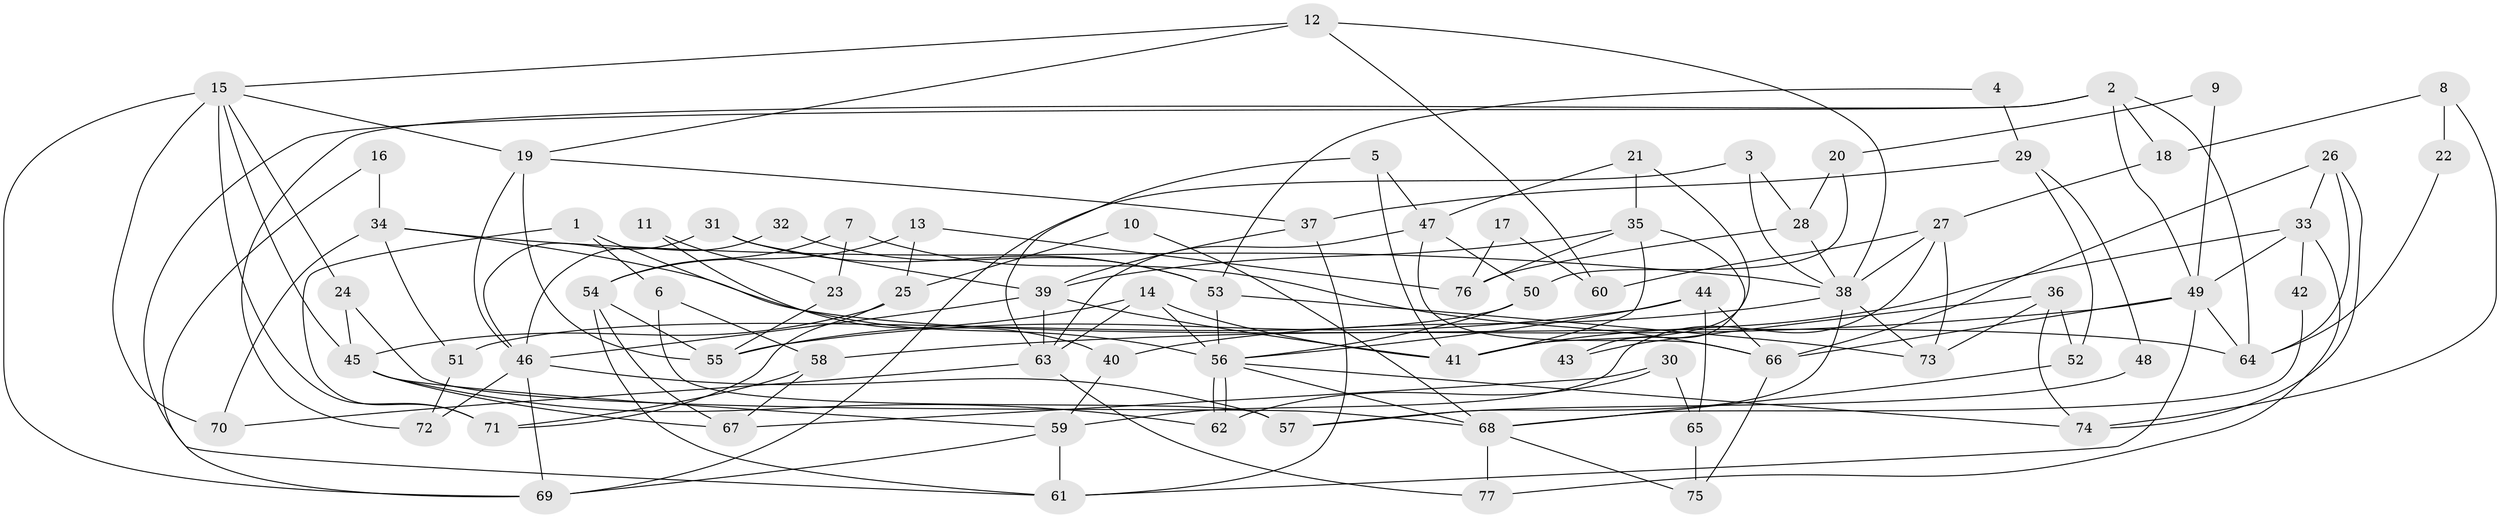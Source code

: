 // coarse degree distribution, {4: 0.16981132075471697, 8: 0.018867924528301886, 7: 0.11320754716981132, 6: 0.1320754716981132, 3: 0.20754716981132076, 5: 0.16981132075471697, 2: 0.1509433962264151, 9: 0.03773584905660377}
// Generated by graph-tools (version 1.1) at 2025/52/02/27/25 19:52:04]
// undirected, 77 vertices, 154 edges
graph export_dot {
graph [start="1"]
  node [color=gray90,style=filled];
  1;
  2;
  3;
  4;
  5;
  6;
  7;
  8;
  9;
  10;
  11;
  12;
  13;
  14;
  15;
  16;
  17;
  18;
  19;
  20;
  21;
  22;
  23;
  24;
  25;
  26;
  27;
  28;
  29;
  30;
  31;
  32;
  33;
  34;
  35;
  36;
  37;
  38;
  39;
  40;
  41;
  42;
  43;
  44;
  45;
  46;
  47;
  48;
  49;
  50;
  51;
  52;
  53;
  54;
  55;
  56;
  57;
  58;
  59;
  60;
  61;
  62;
  63;
  64;
  65;
  66;
  67;
  68;
  69;
  70;
  71;
  72;
  73;
  74;
  75;
  76;
  77;
  1 -- 6;
  1 -- 56;
  1 -- 71;
  2 -- 69;
  2 -- 49;
  2 -- 18;
  2 -- 64;
  2 -- 72;
  3 -- 28;
  3 -- 38;
  3 -- 69;
  4 -- 53;
  4 -- 29;
  5 -- 63;
  5 -- 47;
  5 -- 41;
  6 -- 57;
  6 -- 58;
  7 -- 54;
  7 -- 66;
  7 -- 23;
  8 -- 74;
  8 -- 18;
  8 -- 22;
  9 -- 49;
  9 -- 20;
  10 -- 25;
  10 -- 68;
  11 -- 40;
  11 -- 23;
  12 -- 19;
  12 -- 15;
  12 -- 38;
  12 -- 60;
  13 -- 25;
  13 -- 54;
  13 -- 76;
  14 -- 41;
  14 -- 56;
  14 -- 55;
  14 -- 63;
  15 -- 70;
  15 -- 71;
  15 -- 19;
  15 -- 24;
  15 -- 45;
  15 -- 69;
  16 -- 61;
  16 -- 34;
  17 -- 76;
  17 -- 60;
  18 -- 27;
  19 -- 46;
  19 -- 37;
  19 -- 55;
  20 -- 50;
  20 -- 28;
  21 -- 41;
  21 -- 47;
  21 -- 35;
  22 -- 64;
  23 -- 55;
  24 -- 45;
  24 -- 68;
  25 -- 45;
  25 -- 71;
  26 -- 33;
  26 -- 66;
  26 -- 64;
  26 -- 74;
  27 -- 38;
  27 -- 59;
  27 -- 60;
  27 -- 73;
  28 -- 38;
  28 -- 76;
  29 -- 52;
  29 -- 37;
  29 -- 48;
  30 -- 65;
  30 -- 67;
  30 -- 62;
  31 -- 39;
  31 -- 46;
  31 -- 53;
  32 -- 46;
  32 -- 53;
  33 -- 41;
  33 -- 49;
  33 -- 42;
  33 -- 77;
  34 -- 64;
  34 -- 38;
  34 -- 51;
  34 -- 70;
  35 -- 39;
  35 -- 41;
  35 -- 43;
  35 -- 76;
  36 -- 74;
  36 -- 73;
  36 -- 43;
  36 -- 52;
  37 -- 39;
  37 -- 61;
  38 -- 73;
  38 -- 40;
  38 -- 57;
  39 -- 41;
  39 -- 63;
  39 -- 46;
  40 -- 59;
  42 -- 68;
  44 -- 56;
  44 -- 55;
  44 -- 65;
  44 -- 66;
  45 -- 62;
  45 -- 59;
  45 -- 67;
  46 -- 69;
  46 -- 57;
  46 -- 72;
  47 -- 50;
  47 -- 66;
  47 -- 63;
  48 -- 57;
  49 -- 61;
  49 -- 64;
  49 -- 58;
  49 -- 66;
  50 -- 56;
  50 -- 51;
  51 -- 72;
  52 -- 68;
  53 -- 56;
  53 -- 73;
  54 -- 55;
  54 -- 61;
  54 -- 67;
  56 -- 62;
  56 -- 62;
  56 -- 68;
  56 -- 74;
  58 -- 67;
  58 -- 71;
  59 -- 69;
  59 -- 61;
  63 -- 70;
  63 -- 77;
  65 -- 75;
  66 -- 75;
  68 -- 77;
  68 -- 75;
}
